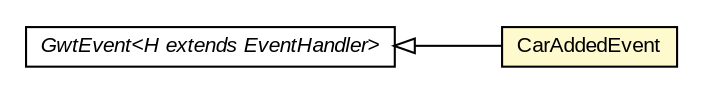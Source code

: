 #!/usr/local/bin/dot
#
# Class diagram 
# Generated by UMLGraph version R5_6-24-gf6e263 (http://www.umlgraph.org/)
#

digraph G {
	edge [fontname="arial",fontsize=10,labelfontname="arial",labelfontsize=10];
	node [fontname="arial",fontsize=10,shape=plaintext];
	nodesep=0.25;
	ranksep=0.5;
	rankdir=LR;
	// com.gwtplatform.carstore.client.application.cars.event.CarAddedEvent
	c154135 [label=<<table title="com.gwtplatform.carstore.client.application.cars.event.CarAddedEvent" border="0" cellborder="1" cellspacing="0" cellpadding="2" port="p" bgcolor="lemonChiffon" href="./CarAddedEvent.html">
		<tr><td><table border="0" cellspacing="0" cellpadding="1">
<tr><td align="center" balign="center"> CarAddedEvent </td></tr>
		</table></td></tr>
		</table>>, URL="./CarAddedEvent.html", fontname="arial", fontcolor="black", fontsize=10.0];
	//com.gwtplatform.carstore.client.application.cars.event.CarAddedEvent extends com.google.gwt.event.shared.GwtEvent<com.gwtplatform.carstore.client.application.cars.event.CarAddedEvent.CarAddedHandler>
	c154335:p -> c154135:p [dir=back,arrowtail=empty];
	// com.google.gwt.event.shared.GwtEvent<H extends com.google.gwt.event.shared.EventHandler>
	c154335 [label=<<table title="com.google.gwt.event.shared.GwtEvent" border="0" cellborder="1" cellspacing="0" cellpadding="2" port="p" href="http://google-web-toolkit.googlecode.com/svn/javadoc/latest/com/google/gwt/event/shared/GwtEvent.html">
		<tr><td><table border="0" cellspacing="0" cellpadding="1">
<tr><td align="center" balign="center"><font face="arial italic"> GwtEvent&lt;H extends EventHandler&gt; </font></td></tr>
		</table></td></tr>
		</table>>, URL="http://google-web-toolkit.googlecode.com/svn/javadoc/latest/com/google/gwt/event/shared/GwtEvent.html", fontname="arial", fontcolor="black", fontsize=10.0];
}

